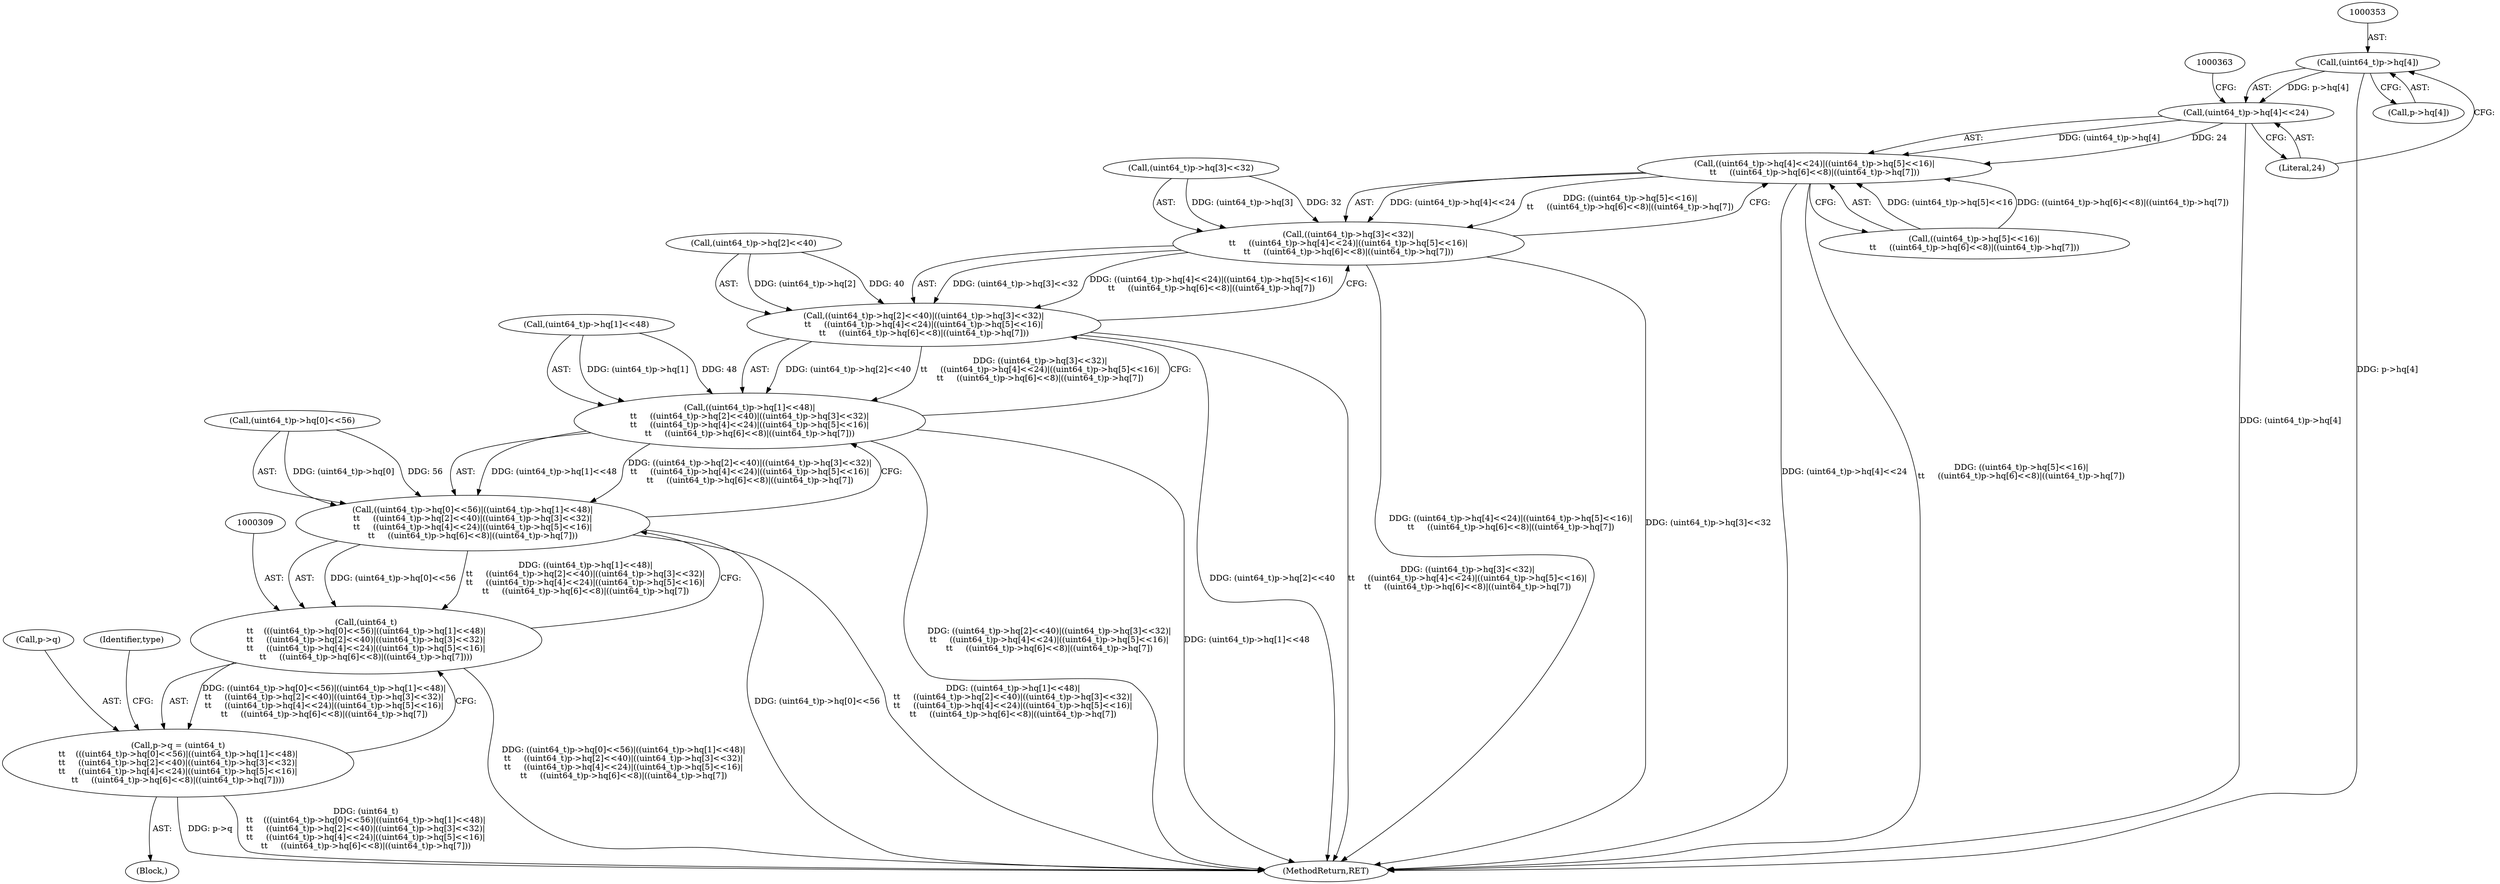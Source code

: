 digraph "0_file_59e63838913eee47f5c120a6c53d4565af638158@pointer" {
"1000352" [label="(Call,(uint64_t)p->hq[4])"];
"1000351" [label="(Call,(uint64_t)p->hq[4]<<24)"];
"1000350" [label="(Call,((uint64_t)p->hq[4]<<24)|((uint64_t)p->hq[5]<<16)|\n\t\t     ((uint64_t)p->hq[6]<<8)|((uint64_t)p->hq[7]))"];
"1000340" [label="(Call,((uint64_t)p->hq[3]<<32)|\n\t\t     ((uint64_t)p->hq[4]<<24)|((uint64_t)p->hq[5]<<16)|\n\t\t     ((uint64_t)p->hq[6]<<8)|((uint64_t)p->hq[7]))"];
"1000330" [label="(Call,((uint64_t)p->hq[2]<<40)|((uint64_t)p->hq[3]<<32)|\n\t\t     ((uint64_t)p->hq[4]<<24)|((uint64_t)p->hq[5]<<16)|\n\t\t     ((uint64_t)p->hq[6]<<8)|((uint64_t)p->hq[7]))"];
"1000320" [label="(Call,((uint64_t)p->hq[1]<<48)|\n\t\t     ((uint64_t)p->hq[2]<<40)|((uint64_t)p->hq[3]<<32)|\n\t\t     ((uint64_t)p->hq[4]<<24)|((uint64_t)p->hq[5]<<16)|\n\t\t     ((uint64_t)p->hq[6]<<8)|((uint64_t)p->hq[7]))"];
"1000310" [label="(Call,((uint64_t)p->hq[0]<<56)|((uint64_t)p->hq[1]<<48)|\n\t\t     ((uint64_t)p->hq[2]<<40)|((uint64_t)p->hq[3]<<32)|\n\t\t     ((uint64_t)p->hq[4]<<24)|((uint64_t)p->hq[5]<<16)|\n\t\t     ((uint64_t)p->hq[6]<<8)|((uint64_t)p->hq[7]))"];
"1000308" [label="(Call,(uint64_t)\n\t\t    (((uint64_t)p->hq[0]<<56)|((uint64_t)p->hq[1]<<48)|\n\t\t     ((uint64_t)p->hq[2]<<40)|((uint64_t)p->hq[3]<<32)|\n\t\t     ((uint64_t)p->hq[4]<<24)|((uint64_t)p->hq[5]<<16)|\n\t\t     ((uint64_t)p->hq[6]<<8)|((uint64_t)p->hq[7])))"];
"1000304" [label="(Call,p->q = (uint64_t)\n\t\t    (((uint64_t)p->hq[0]<<56)|((uint64_t)p->hq[1]<<48)|\n\t\t     ((uint64_t)p->hq[2]<<40)|((uint64_t)p->hq[3]<<32)|\n\t\t     ((uint64_t)p->hq[4]<<24)|((uint64_t)p->hq[5]<<16)|\n\t\t     ((uint64_t)p->hq[6]<<8)|((uint64_t)p->hq[7])))"];
"1000908" [label="(MethodReturn,RET)"];
"1000340" [label="(Call,((uint64_t)p->hq[3]<<32)|\n\t\t     ((uint64_t)p->hq[4]<<24)|((uint64_t)p->hq[5]<<16)|\n\t\t     ((uint64_t)p->hq[6]<<8)|((uint64_t)p->hq[7]))"];
"1000330" [label="(Call,((uint64_t)p->hq[2]<<40)|((uint64_t)p->hq[3]<<32)|\n\t\t     ((uint64_t)p->hq[4]<<24)|((uint64_t)p->hq[5]<<16)|\n\t\t     ((uint64_t)p->hq[6]<<8)|((uint64_t)p->hq[7]))"];
"1000354" [label="(Call,p->hq[4])"];
"1000360" [label="(Call,((uint64_t)p->hq[5]<<16)|\n\t\t     ((uint64_t)p->hq[6]<<8)|((uint64_t)p->hq[7]))"];
"1000305" [label="(Call,p->q)"];
"1000352" [label="(Call,(uint64_t)p->hq[4])"];
"1000359" [label="(Literal,24)"];
"1000310" [label="(Call,((uint64_t)p->hq[0]<<56)|((uint64_t)p->hq[1]<<48)|\n\t\t     ((uint64_t)p->hq[2]<<40)|((uint64_t)p->hq[3]<<32)|\n\t\t     ((uint64_t)p->hq[4]<<24)|((uint64_t)p->hq[5]<<16)|\n\t\t     ((uint64_t)p->hq[6]<<8)|((uint64_t)p->hq[7]))"];
"1000351" [label="(Call,(uint64_t)p->hq[4]<<24)"];
"1000308" [label="(Call,(uint64_t)\n\t\t    (((uint64_t)p->hq[0]<<56)|((uint64_t)p->hq[1]<<48)|\n\t\t     ((uint64_t)p->hq[2]<<40)|((uint64_t)p->hq[3]<<32)|\n\t\t     ((uint64_t)p->hq[4]<<24)|((uint64_t)p->hq[5]<<16)|\n\t\t     ((uint64_t)p->hq[6]<<8)|((uint64_t)p->hq[7])))"];
"1000304" [label="(Call,p->q = (uint64_t)\n\t\t    (((uint64_t)p->hq[0]<<56)|((uint64_t)p->hq[1]<<48)|\n\t\t     ((uint64_t)p->hq[2]<<40)|((uint64_t)p->hq[3]<<32)|\n\t\t     ((uint64_t)p->hq[4]<<24)|((uint64_t)p->hq[5]<<16)|\n\t\t     ((uint64_t)p->hq[6]<<8)|((uint64_t)p->hq[7])))"];
"1000311" [label="(Call,(uint64_t)p->hq[0]<<56)"];
"1000321" [label="(Call,(uint64_t)p->hq[1]<<48)"];
"1000320" [label="(Call,((uint64_t)p->hq[1]<<48)|\n\t\t     ((uint64_t)p->hq[2]<<40)|((uint64_t)p->hq[3]<<32)|\n\t\t     ((uint64_t)p->hq[4]<<24)|((uint64_t)p->hq[5]<<16)|\n\t\t     ((uint64_t)p->hq[6]<<8)|((uint64_t)p->hq[7]))"];
"1000123" [label="(Block,)"];
"1000350" [label="(Call,((uint64_t)p->hq[4]<<24)|((uint64_t)p->hq[5]<<16)|\n\t\t     ((uint64_t)p->hq[6]<<8)|((uint64_t)p->hq[7]))"];
"1000341" [label="(Call,(uint64_t)p->hq[3]<<32)"];
"1000331" [label="(Call,(uint64_t)p->hq[2]<<40)"];
"1000389" [label="(Identifier,type)"];
"1000352" -> "1000351"  [label="AST: "];
"1000352" -> "1000354"  [label="CFG: "];
"1000353" -> "1000352"  [label="AST: "];
"1000354" -> "1000352"  [label="AST: "];
"1000359" -> "1000352"  [label="CFG: "];
"1000352" -> "1000908"  [label="DDG: p->hq[4]"];
"1000352" -> "1000351"  [label="DDG: p->hq[4]"];
"1000351" -> "1000350"  [label="AST: "];
"1000351" -> "1000359"  [label="CFG: "];
"1000359" -> "1000351"  [label="AST: "];
"1000363" -> "1000351"  [label="CFG: "];
"1000351" -> "1000908"  [label="DDG: (uint64_t)p->hq[4]"];
"1000351" -> "1000350"  [label="DDG: (uint64_t)p->hq[4]"];
"1000351" -> "1000350"  [label="DDG: 24"];
"1000350" -> "1000340"  [label="AST: "];
"1000350" -> "1000360"  [label="CFG: "];
"1000360" -> "1000350"  [label="AST: "];
"1000340" -> "1000350"  [label="CFG: "];
"1000350" -> "1000908"  [label="DDG: (uint64_t)p->hq[4]<<24"];
"1000350" -> "1000908"  [label="DDG: ((uint64_t)p->hq[5]<<16)|\n\t\t     ((uint64_t)p->hq[6]<<8)|((uint64_t)p->hq[7])"];
"1000350" -> "1000340"  [label="DDG: (uint64_t)p->hq[4]<<24"];
"1000350" -> "1000340"  [label="DDG: ((uint64_t)p->hq[5]<<16)|\n\t\t     ((uint64_t)p->hq[6]<<8)|((uint64_t)p->hq[7])"];
"1000360" -> "1000350"  [label="DDG: (uint64_t)p->hq[5]<<16"];
"1000360" -> "1000350"  [label="DDG: ((uint64_t)p->hq[6]<<8)|((uint64_t)p->hq[7])"];
"1000340" -> "1000330"  [label="AST: "];
"1000341" -> "1000340"  [label="AST: "];
"1000330" -> "1000340"  [label="CFG: "];
"1000340" -> "1000908"  [label="DDG: ((uint64_t)p->hq[4]<<24)|((uint64_t)p->hq[5]<<16)|\n\t\t     ((uint64_t)p->hq[6]<<8)|((uint64_t)p->hq[7])"];
"1000340" -> "1000908"  [label="DDG: (uint64_t)p->hq[3]<<32"];
"1000340" -> "1000330"  [label="DDG: (uint64_t)p->hq[3]<<32"];
"1000340" -> "1000330"  [label="DDG: ((uint64_t)p->hq[4]<<24)|((uint64_t)p->hq[5]<<16)|\n\t\t     ((uint64_t)p->hq[6]<<8)|((uint64_t)p->hq[7])"];
"1000341" -> "1000340"  [label="DDG: (uint64_t)p->hq[3]"];
"1000341" -> "1000340"  [label="DDG: 32"];
"1000330" -> "1000320"  [label="AST: "];
"1000331" -> "1000330"  [label="AST: "];
"1000320" -> "1000330"  [label="CFG: "];
"1000330" -> "1000908"  [label="DDG: (uint64_t)p->hq[2]<<40"];
"1000330" -> "1000908"  [label="DDG: ((uint64_t)p->hq[3]<<32)|\n\t\t     ((uint64_t)p->hq[4]<<24)|((uint64_t)p->hq[5]<<16)|\n\t\t     ((uint64_t)p->hq[6]<<8)|((uint64_t)p->hq[7])"];
"1000330" -> "1000320"  [label="DDG: (uint64_t)p->hq[2]<<40"];
"1000330" -> "1000320"  [label="DDG: ((uint64_t)p->hq[3]<<32)|\n\t\t     ((uint64_t)p->hq[4]<<24)|((uint64_t)p->hq[5]<<16)|\n\t\t     ((uint64_t)p->hq[6]<<8)|((uint64_t)p->hq[7])"];
"1000331" -> "1000330"  [label="DDG: (uint64_t)p->hq[2]"];
"1000331" -> "1000330"  [label="DDG: 40"];
"1000320" -> "1000310"  [label="AST: "];
"1000321" -> "1000320"  [label="AST: "];
"1000310" -> "1000320"  [label="CFG: "];
"1000320" -> "1000908"  [label="DDG: ((uint64_t)p->hq[2]<<40)|((uint64_t)p->hq[3]<<32)|\n\t\t     ((uint64_t)p->hq[4]<<24)|((uint64_t)p->hq[5]<<16)|\n\t\t     ((uint64_t)p->hq[6]<<8)|((uint64_t)p->hq[7])"];
"1000320" -> "1000908"  [label="DDG: (uint64_t)p->hq[1]<<48"];
"1000320" -> "1000310"  [label="DDG: (uint64_t)p->hq[1]<<48"];
"1000320" -> "1000310"  [label="DDG: ((uint64_t)p->hq[2]<<40)|((uint64_t)p->hq[3]<<32)|\n\t\t     ((uint64_t)p->hq[4]<<24)|((uint64_t)p->hq[5]<<16)|\n\t\t     ((uint64_t)p->hq[6]<<8)|((uint64_t)p->hq[7])"];
"1000321" -> "1000320"  [label="DDG: (uint64_t)p->hq[1]"];
"1000321" -> "1000320"  [label="DDG: 48"];
"1000310" -> "1000308"  [label="AST: "];
"1000311" -> "1000310"  [label="AST: "];
"1000308" -> "1000310"  [label="CFG: "];
"1000310" -> "1000908"  [label="DDG: (uint64_t)p->hq[0]<<56"];
"1000310" -> "1000908"  [label="DDG: ((uint64_t)p->hq[1]<<48)|\n\t\t     ((uint64_t)p->hq[2]<<40)|((uint64_t)p->hq[3]<<32)|\n\t\t     ((uint64_t)p->hq[4]<<24)|((uint64_t)p->hq[5]<<16)|\n\t\t     ((uint64_t)p->hq[6]<<8)|((uint64_t)p->hq[7])"];
"1000310" -> "1000308"  [label="DDG: (uint64_t)p->hq[0]<<56"];
"1000310" -> "1000308"  [label="DDG: ((uint64_t)p->hq[1]<<48)|\n\t\t     ((uint64_t)p->hq[2]<<40)|((uint64_t)p->hq[3]<<32)|\n\t\t     ((uint64_t)p->hq[4]<<24)|((uint64_t)p->hq[5]<<16)|\n\t\t     ((uint64_t)p->hq[6]<<8)|((uint64_t)p->hq[7])"];
"1000311" -> "1000310"  [label="DDG: (uint64_t)p->hq[0]"];
"1000311" -> "1000310"  [label="DDG: 56"];
"1000308" -> "1000304"  [label="AST: "];
"1000309" -> "1000308"  [label="AST: "];
"1000304" -> "1000308"  [label="CFG: "];
"1000308" -> "1000908"  [label="DDG: ((uint64_t)p->hq[0]<<56)|((uint64_t)p->hq[1]<<48)|\n\t\t     ((uint64_t)p->hq[2]<<40)|((uint64_t)p->hq[3]<<32)|\n\t\t     ((uint64_t)p->hq[4]<<24)|((uint64_t)p->hq[5]<<16)|\n\t\t     ((uint64_t)p->hq[6]<<8)|((uint64_t)p->hq[7])"];
"1000308" -> "1000304"  [label="DDG: ((uint64_t)p->hq[0]<<56)|((uint64_t)p->hq[1]<<48)|\n\t\t     ((uint64_t)p->hq[2]<<40)|((uint64_t)p->hq[3]<<32)|\n\t\t     ((uint64_t)p->hq[4]<<24)|((uint64_t)p->hq[5]<<16)|\n\t\t     ((uint64_t)p->hq[6]<<8)|((uint64_t)p->hq[7])"];
"1000304" -> "1000123"  [label="AST: "];
"1000305" -> "1000304"  [label="AST: "];
"1000389" -> "1000304"  [label="CFG: "];
"1000304" -> "1000908"  [label="DDG: p->q"];
"1000304" -> "1000908"  [label="DDG: (uint64_t)\n\t\t    (((uint64_t)p->hq[0]<<56)|((uint64_t)p->hq[1]<<48)|\n\t\t     ((uint64_t)p->hq[2]<<40)|((uint64_t)p->hq[3]<<32)|\n\t\t     ((uint64_t)p->hq[4]<<24)|((uint64_t)p->hq[5]<<16)|\n\t\t     ((uint64_t)p->hq[6]<<8)|((uint64_t)p->hq[7]))"];
}
